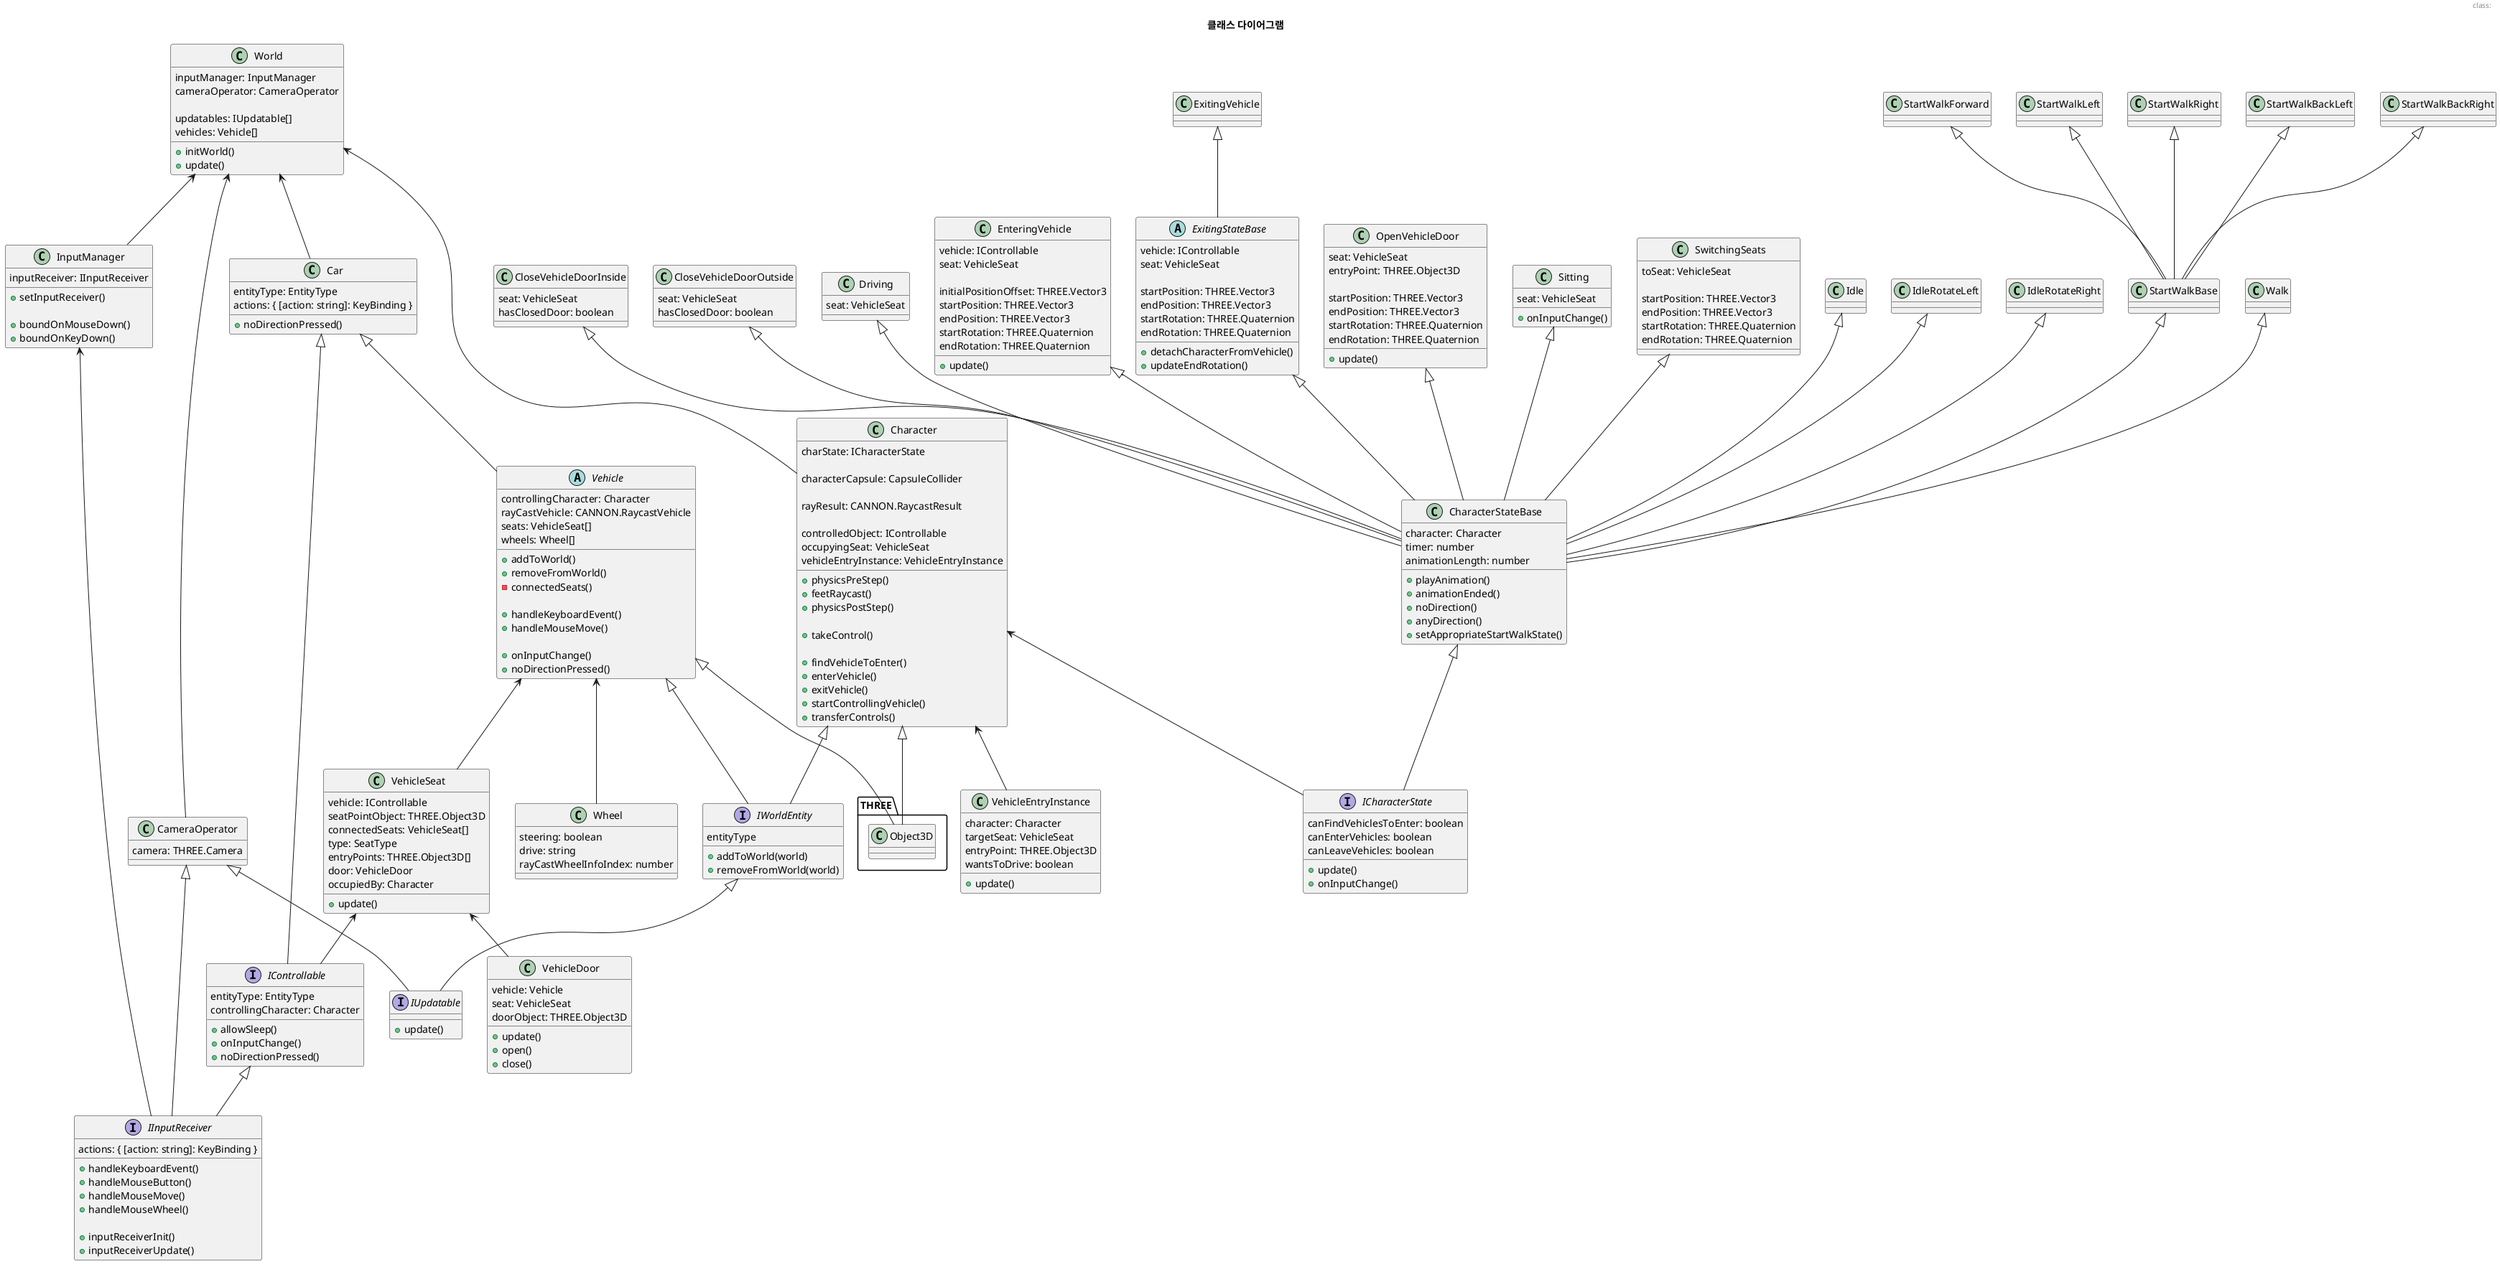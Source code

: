@startuml class-diagram
!define COMMENT(x) <color:grey>x</color>
 
scale 1
title 클래스 다이어그램

header
class: 
endheader

class World {
  inputManager: InputManager
  cameraOperator: CameraOperator

  updatables: IUpdatable[]
  vehicles: Vehicle[]

  +initWorld()
  +update()
}

interface IInputReceiver {
  actions: { [action: string]: KeyBinding }

  +handleKeyboardEvent()
  +handleMouseButton()
  +handleMouseMove()
  +handleMouseWheel()

  +inputReceiverInit()
  +inputReceiverUpdate()
}

interface IUpdatable {
  +update()
}

interface IWorldEntity {
  entityType

  +addToWorld(world)
  +removeFromWorld(world)
}

class InputManager {
  inputReceiver: IInputReceiver

  +setInputReceiver()

  +boundOnMouseDown()
  +boundOnKeyDown()  
}

class CameraOperator {
  camera: THREE.Camera
}

class Character {
  charState: ICharacterState

  characterCapsule: CapsuleCollider
  
  rayResult: CANNON.RaycastResult  

  controlledObject: IControllable
  occupyingSeat: VehicleSeat
  vehicleEntryInstance: VehicleEntryInstance

  +physicsPreStep()
  +feetRaycast()
  +physicsPostStep()

  +takeControl()

  +findVehicleToEnter()
  +enterVehicle()
  +exitVehicle()
  +startControllingVehicle()
  +transferControls()
}

'''
''' Character State & Animation
'''
interface ICharacterState {
  canFindVehiclesToEnter: boolean
  canEnterVehicles: boolean
  canLeaveVehicles: boolean
  
  +update()
  +onInputChange()
}

class CharacterStateBase {
  character: Character
  timer: number
  animationLength: number

  +playAnimation()
  +animationEnded()
  +noDirection()
  +anyDirection()
  +setAppropriateStartWalkState()
}

'''
''' Vehicle
'''
interface IControllable {
  entityType: EntityType
  controllingCharacter: Character

  +allowSleep()
  +onInputChange()
  +noDirectionPressed()
}

class Car {
  entityType: EntityType
  actions: { [action: string]: KeyBinding }

  +noDirectionPressed()
}

abstract class Vehicle {
  controllingCharacter: Character
  rayCastVehicle: CANNON.RaycastVehicle
  seats: VehicleSeat[]
  wheels: Wheel[]

  +addToWorld()
  +removeFromWorld()
  -connectedSeats()

  +handleKeyboardEvent()
  +handleMouseMove()

  +onInputChange()
  +noDirectionPressed()
}

class Wheel {
  steering: boolean
  drive: string
  rayCastWheelInfoIndex: number
}

class VehicleSeat {
  vehicle: IControllable
  seatPointObject: THREE.Object3D
  connectedSeats: VehicleSeat[]
  type: SeatType
  entryPoints: THREE.Object3D[]
  door: VehicleDoor
  occupiedBy: Character

  +update()
}

class VehicleDoor {
  vehicle: Vehicle
	seat: VehicleSeat
	doorObject: THREE.Object3D

  +update()
  +open()
  +close()
}

class VehicleEntryInstance {
  character: Character
  targetSeat: VehicleSeat
  entryPoint: THREE.Object3D
  wantsToDrive: boolean

  +update()
}

class CloseVehicleDoorInside {
  seat: VehicleSeat
  hasClosedDoor: boolean
}

class CloseVehicleDoorOutside {
  seat: VehicleSeat
  hasClosedDoor: boolean
}

class Driving {
  seat: VehicleSeat
}

class EnteringVehicle {
  vehicle: IControllable
  seat: VehicleSeat

  initialPositionOffset: THREE.Vector3
  startPosition: THREE.Vector3
  endPosition: THREE.Vector3
  startRotation: THREE.Quaternion
  endRotation: THREE.Quaternion

  +update()  
}

abstract class ExitingStateBase {
  vehicle: IControllable
  seat: VehicleSeat

  startPosition: THREE.Vector3
  endPosition: THREE.Vector3
  startRotation: THREE.Quaternion
  endRotation: THREE.Quaternion

  +detachCharacterFromVehicle()
  +updateEndRotation()
}

class ExitingVehicle {
}

class OpenVehicleDoor {
  seat: VehicleSeat
  entryPoint: THREE.Object3D

  startPosition: THREE.Vector3
  endPosition: THREE.Vector3
  startRotation: THREE.Quaternion
  endRotation: THREE.Quaternion

  +update()
}

class Sitting {
  seat: VehicleSeat

  +onInputChange()
}

class SwitchingSeats {
  toSeat: VehicleSeat

  startPosition: THREE.Vector3
  endPosition: THREE.Vector3
  startRotation: THREE.Quaternion
  endRotation: THREE.Quaternion
}



IWorldEntity <|-- IUpdatable
Character <|-- THREE.Object3D
Character <|-- IWorldEntity

World <-- Character
World <-- CameraOperator
World <-- InputManager
World <-- Car

InputManager <-- IInputReceiver

CameraOperator <|-- IInputReceiver
CameraOperator <|-- IUpdatable

''' Character State '''
CharacterStateBase <|-- ICharacterState
Idle <|-- CharacterStateBase
IdleRotateLeft <|-- CharacterStateBase
IdleRotateRight <|-- CharacterStateBase
StartWalkBase <|-- CharacterStateBase
StartWalkForward <|-- StartWalkBase
StartWalkLeft <|-- StartWalkBase
StartWalkRight <|-- StartWalkBase
StartWalkBackLeft <|-- StartWalkBase
StartWalkBackRight <|-- StartWalkBase
Walk <|-- CharacterStateBase

CloseVehicleDoorInside <|-- CharacterStateBase
CloseVehicleDoorOutside <|-- CharacterStateBase
Driving <|-- CharacterStateBase
EnteringVehicle <|-- CharacterStateBase
ExitingStateBase <|-- CharacterStateBase
OpenVehicleDoor <|-- CharacterStateBase
ExitingVehicle <|-- ExitingStateBase
Sitting <|-- CharacterStateBase
SwitchingSeats <|-- CharacterStateBase

Character <-- ICharacterState

''' Vehicle '''
IControllable <|-- IInputReceiver

Vehicle <|-- THREE.Object3D
Vehicle <|-- IWorldEntity
Vehicle <-- Wheel
Vehicle <-- VehicleSeat
VehicleSeat <-- VehicleDoor
VehicleSeat <-- IControllable

Car <|-- Vehicle
Car <|-- IControllable

Character <-- VehicleEntryInstance







' class SamplePage {
'   COMMENT(실제 사용자가 작성하는 테스트 페이지)
'   COMMENT(JSON값을 파싱후 AvatarWrapper 생성)
' }

' class AvatarTeature {  
'   -movespeed: number
'   -useGLTF
'   +moveLeft(delta)
'   +moveRight(delta)
'   +moveForward(delta)
'   +moveBack(delta)
' }

' class AvatarExample {  
'   -movespeed: number
'   -path: string
'   -useGLTF(path)
'   +moveLeft(delta)
'   +moveRight(delta)
'   +moveForward(delta)
'   +moveBack(delta)
' }

' class SpaceExample {    
'   -path: string
'   -isDoorOpen: boolean
'   -useGLTF(path)
'   +openDoor()
'   +closeDoor()  
' }

' class AvatarWrapper {
'   -keyinfos: MobxValue
'   -useFrame
' }

' class SpaceWrapper {
'   -keyinfos: MobxValue
'   -useFrame
' }

' interface IAvatarFunction {
'   +moveLeft(delta)
'   +moveRight(delta)
'   +moveForward(delta)
'   +moveBack(delta)
' }

' interface ISpaceFunction {
'   +openDoor()
'   +closeDoor()  
' }

' class KeyboardControls {
'   -KeyInputItem(target)
' }

' class KeyinfoStore {
'   -keyinfos: observable
'   +setKeyState(target, press)
' }

' object MetaComponentJSON {
'   id
'   name
'   path
'   ...
'   transform
'   keyinput
'   interaction
'   ...
' }

' SamplePage <-- MetaComponentJSON
' SamplePage <-- AvatarWrapper
' SamplePage <-- SpaceWrapper
' AvatarWrapper *-- AvatarExample
' SpaceWrapper *-- SpaceExample
' AvatarTeature <|-- IAvatarFunction
' AvatarExample <|-- IAvatarFunction
' SpaceExample <|-- ISpaceFunction
' AvatarWrapper <-- KeyinfoStore: AvatarWrapper, SpaceWrapper에서\n keyinfos를 통해 Key값의\n변화를 감지한다.
' SpaceWrapper <-- KeyinfoStore
' KeyinfoStore <-- KeyboardControls: a, ArrowLeft 키 등을 누르면 \n전역 KeyinfoStore 값이 바뀐다.

' note top of AvatarTeature: 유저가 만드는 Avatar별로\nComponent가 생성될 때 가정
' note top of AvatarExample: 하나의 공통 AvatarComponent가\n생성될 때 가정
 
@enduml